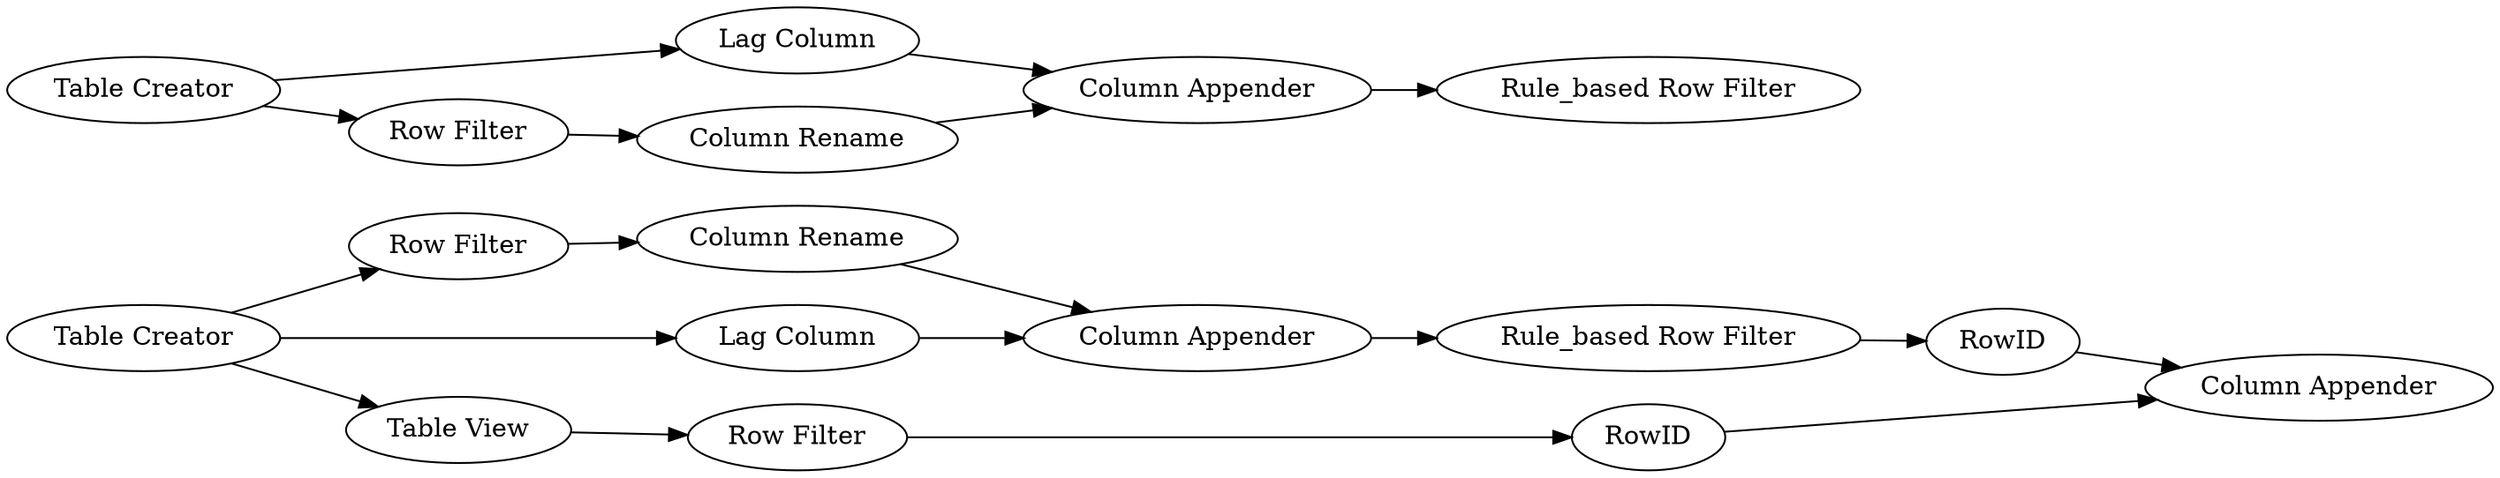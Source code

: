 digraph {
	"8900739991601659956_53" [label="Column Rename"]
	"8900739991601659956_47" [label="Row Filter"]
	"8900739991601659956_25" [label="Table Creator"]
	"8900739991601659956_44" [label="Column Appender"]
	"8900739991601659956_48" [label="Table Creator"]
	"8900739991601659956_32" [label="Lag Column"]
	"8900739991601659956_51" [label="Column Rename"]
	"8900739991601659956_52" [label="Rule_based Row Filter"]
	"8900739991601659956_36" [label="Row Filter"]
	"8900739991601659956_50" [label="Lag Column"]
	"8900739991601659956_35" [label="Rule_based Row Filter"]
	"8900739991601659956_28" [label="Column Appender"]
	"8900739991601659956_38" [label="Table View"]
	"8900739991601659956_49" [label="Column Appender"]
	"8900739991601659956_40" [label=RowID]
	"8900739991601659956_31" [label="Row Filter"]
	"8900739991601659956_37" [label=RowID]
	"8900739991601659956_47" -> "8900739991601659956_53"
	"8900739991601659956_25" -> "8900739991601659956_32"
	"8900739991601659956_51" -> "8900739991601659956_28"
	"8900739991601659956_32" -> "8900739991601659956_28"
	"8900739991601659956_48" -> "8900739991601659956_38"
	"8900739991601659956_37" -> "8900739991601659956_44"
	"8900739991601659956_49" -> "8900739991601659956_52"
	"8900739991601659956_53" -> "8900739991601659956_49"
	"8900739991601659956_31" -> "8900739991601659956_51"
	"8900739991601659956_36" -> "8900739991601659956_40"
	"8900739991601659956_40" -> "8900739991601659956_44"
	"8900739991601659956_38" -> "8900739991601659956_36"
	"8900739991601659956_48" -> "8900739991601659956_50"
	"8900739991601659956_50" -> "8900739991601659956_49"
	"8900739991601659956_28" -> "8900739991601659956_35"
	"8900739991601659956_25" -> "8900739991601659956_31"
	"8900739991601659956_48" -> "8900739991601659956_47"
	"8900739991601659956_52" -> "8900739991601659956_37"
	rankdir=LR
}
